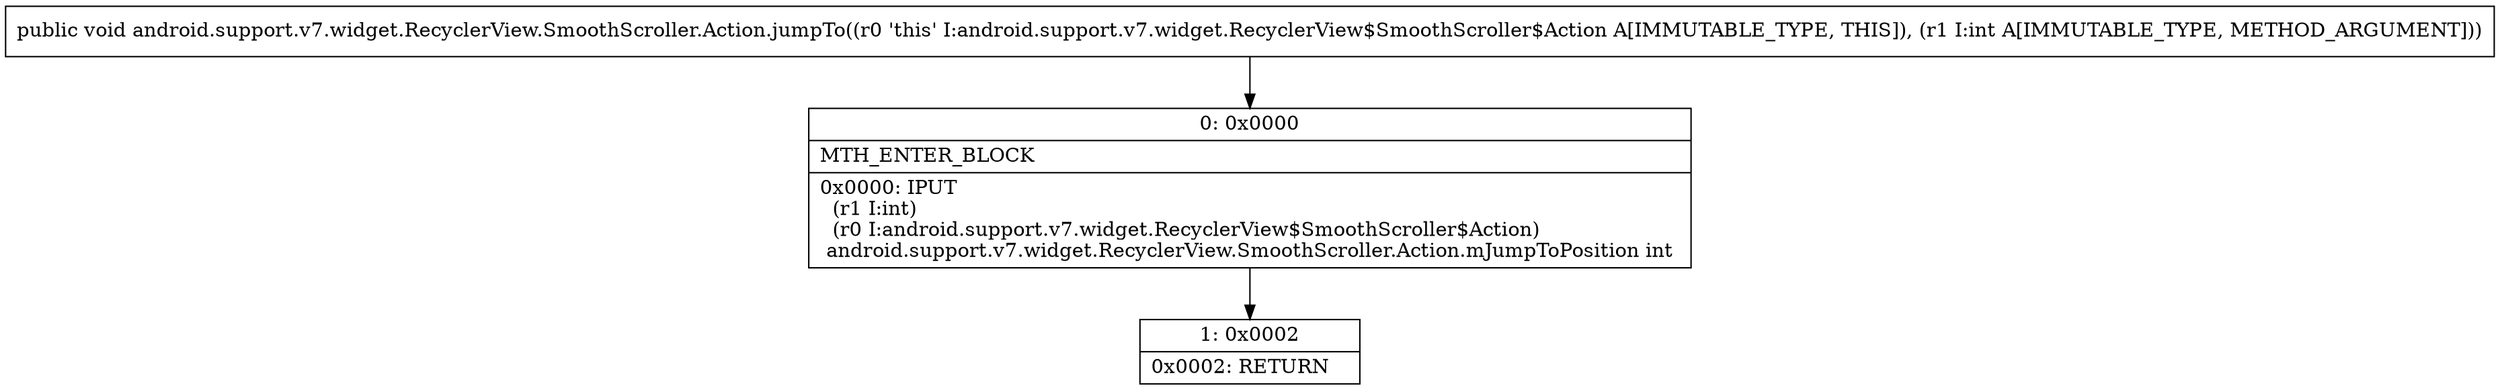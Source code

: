 digraph "CFG forandroid.support.v7.widget.RecyclerView.SmoothScroller.Action.jumpTo(I)V" {
Node_0 [shape=record,label="{0\:\ 0x0000|MTH_ENTER_BLOCK\l|0x0000: IPUT  \l  (r1 I:int)\l  (r0 I:android.support.v7.widget.RecyclerView$SmoothScroller$Action)\l android.support.v7.widget.RecyclerView.SmoothScroller.Action.mJumpToPosition int \l}"];
Node_1 [shape=record,label="{1\:\ 0x0002|0x0002: RETURN   \l}"];
MethodNode[shape=record,label="{public void android.support.v7.widget.RecyclerView.SmoothScroller.Action.jumpTo((r0 'this' I:android.support.v7.widget.RecyclerView$SmoothScroller$Action A[IMMUTABLE_TYPE, THIS]), (r1 I:int A[IMMUTABLE_TYPE, METHOD_ARGUMENT])) }"];
MethodNode -> Node_0;
Node_0 -> Node_1;
}

